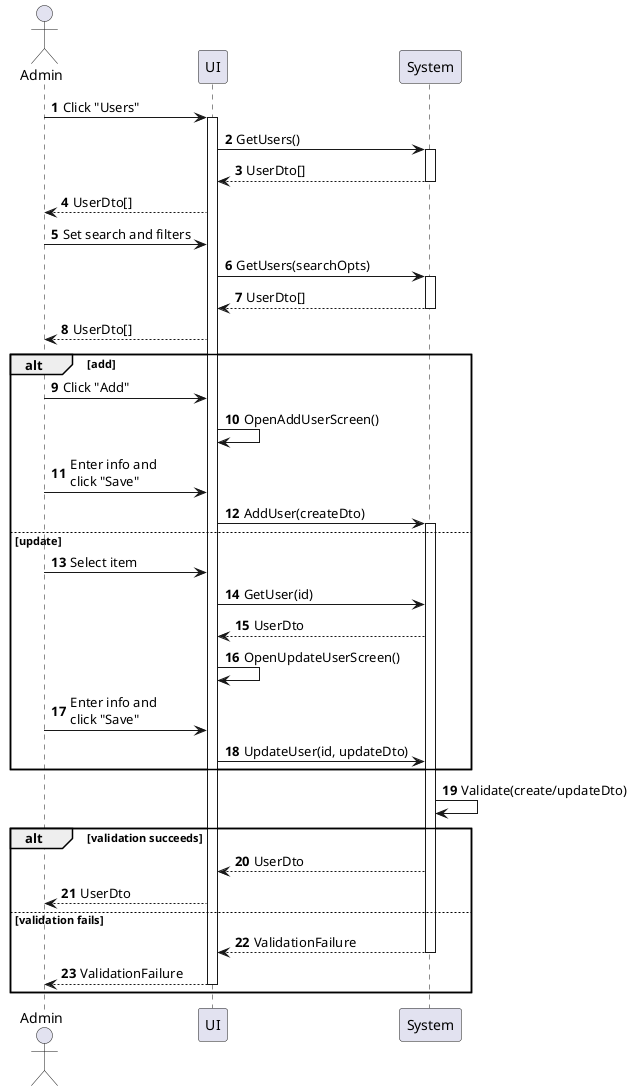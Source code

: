 @startuml user-manage
autonumber

actor "Admin" as a
participant UI as f
participant System as b

a -> f : Click "Users"
activate f
f -> b : GetUsers()
activate b
return UserDto[]
f --> a : UserDto[]
a -> f : Set search and filters
f -> b : GetUsers(searchOpts)
activate b
return UserDto[]
f --> a : UserDto[]

alt add
    a -> f : Click "Add"
    f -> f : OpenAddUserScreen()
    a -> f : Enter info and\nclick "Save"
    f -> b : AddUser(createDto)
    activate b
else update
    a -> f : Select item
    f -> b : GetUser(id)
    b --> f : UserDto
    f -> f : OpenUpdateUserScreen()
    a -> f : Enter info and\nclick "Save"
    f -> b : UpdateUser(id, updateDto)
end

b -> b : Validate(create/updateDto)

alt validation succeeds
    b --> f : UserDto
    f --> a : UserDto
else validation fails
    return ValidationFailure
    return ValidationFailure
end
@enduml